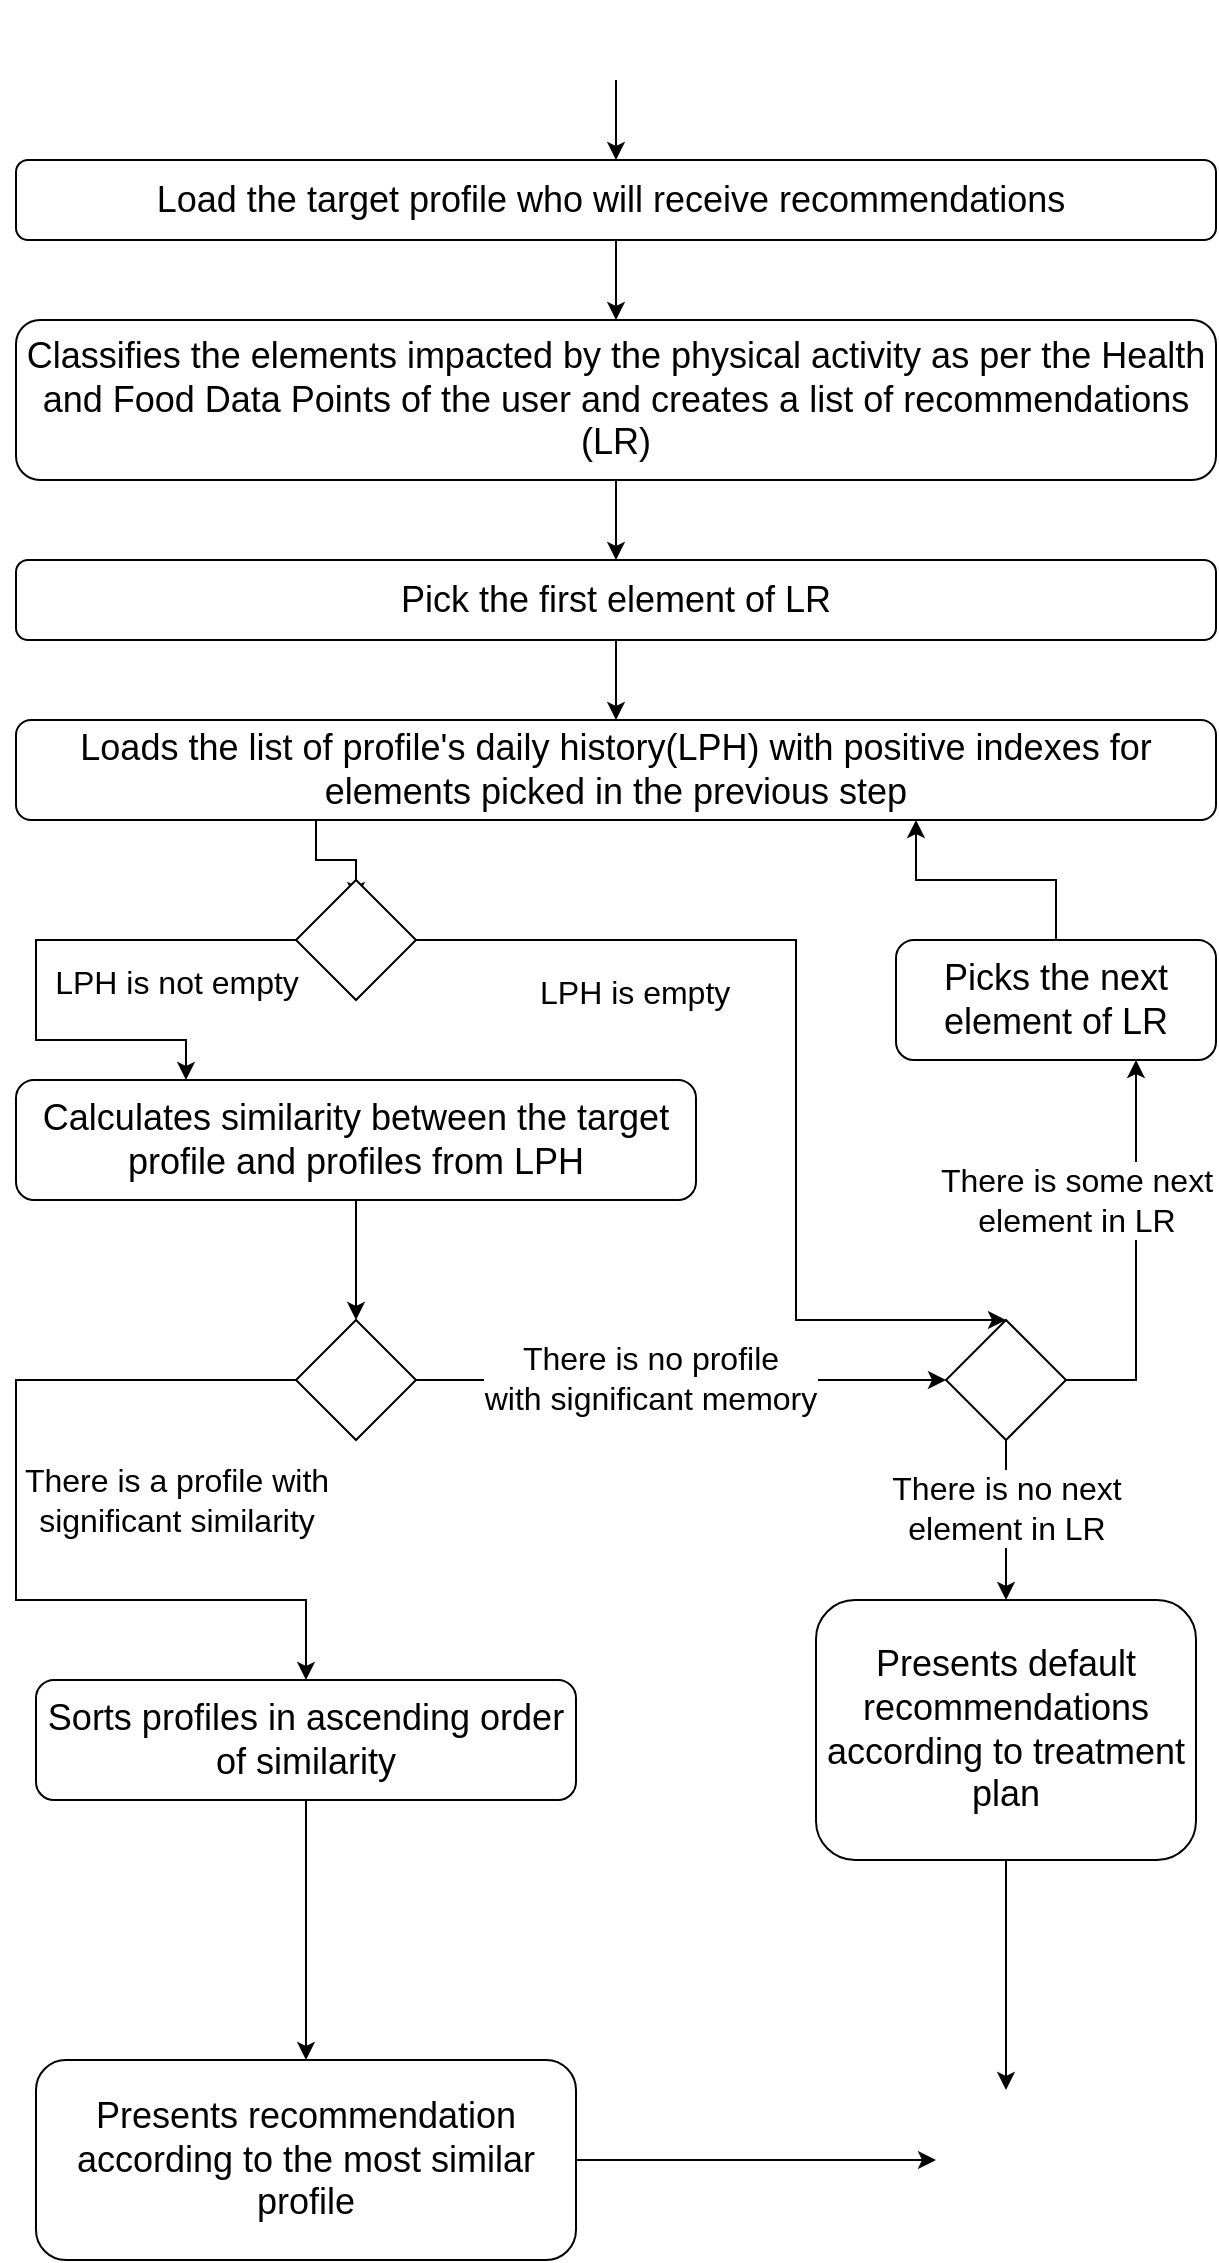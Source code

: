 <mxfile version="14.9.3" type="github">
  <diagram id="LFTMH-GmXq4NFLhhHVCg" name="Page-1">
    <mxGraphModel dx="1351" dy="2092" grid="1" gridSize="10" guides="1" tooltips="1" connect="1" arrows="1" fold="1" page="1" pageScale="1" pageWidth="827" pageHeight="1169" math="0" shadow="0">
      <root>
        <mxCell id="0" />
        <mxCell id="1" parent="0" />
        <mxCell id="pXC8YRk_RRQe1RSf-naC-39" style="edgeStyle=orthogonalEdgeStyle;rounded=0;orthogonalLoop=1;jettySize=auto;html=1;exitX=0.5;exitY=1;exitDx=0;exitDy=0;" edge="1" parent="1" source="pXC8YRk_RRQe1RSf-naC-2" target="pXC8YRk_RRQe1RSf-naC-3">
          <mxGeometry relative="1" as="geometry" />
        </mxCell>
        <mxCell id="pXC8YRk_RRQe1RSf-naC-2" value="" style="shape=image;html=1;verticalAlign=top;verticalLabelPosition=bottom;labelBackgroundColor=#ffffff;imageAspect=0;aspect=fixed;image=https://cdn4.iconfinder.com/data/icons/essential-app-2/16/record-round-circle-dot-128.png" vertex="1" parent="1">
          <mxGeometry x="400" y="-1160" width="40" height="40" as="geometry" />
        </mxCell>
        <mxCell id="pXC8YRk_RRQe1RSf-naC-40" style="edgeStyle=orthogonalEdgeStyle;rounded=0;orthogonalLoop=1;jettySize=auto;html=1;exitX=0.5;exitY=1;exitDx=0;exitDy=0;" edge="1" parent="1" source="pXC8YRk_RRQe1RSf-naC-3" target="pXC8YRk_RRQe1RSf-naC-4">
          <mxGeometry relative="1" as="geometry" />
        </mxCell>
        <mxCell id="pXC8YRk_RRQe1RSf-naC-3" value="&lt;font style=&quot;font-size: 18px&quot;&gt;Load the target profile who will receive recommendations&amp;nbsp;&lt;/font&gt;" style="rounded=1;whiteSpace=wrap;html=1;" vertex="1" parent="1">
          <mxGeometry x="120" y="-1080" width="600" height="40" as="geometry" />
        </mxCell>
        <mxCell id="pXC8YRk_RRQe1RSf-naC-41" style="edgeStyle=orthogonalEdgeStyle;rounded=0;orthogonalLoop=1;jettySize=auto;html=1;exitX=0.5;exitY=1;exitDx=0;exitDy=0;entryX=0.5;entryY=0;entryDx=0;entryDy=0;" edge="1" parent="1" source="pXC8YRk_RRQe1RSf-naC-4" target="pXC8YRk_RRQe1RSf-naC-5">
          <mxGeometry relative="1" as="geometry" />
        </mxCell>
        <mxCell id="pXC8YRk_RRQe1RSf-naC-4" value="&lt;font&gt;&lt;font style=&quot;font-size: 18px&quot;&gt;Classifies the elements impacted by the physical activity as per the Health and Food Data Points of the user and creates a list of recommendations (LR)&lt;/font&gt;&lt;br&gt;&lt;/font&gt;" style="rounded=1;whiteSpace=wrap;html=1;" vertex="1" parent="1">
          <mxGeometry x="120" y="-1000" width="600" height="80" as="geometry" />
        </mxCell>
        <mxCell id="pXC8YRk_RRQe1RSf-naC-42" style="edgeStyle=orthogonalEdgeStyle;rounded=0;orthogonalLoop=1;jettySize=auto;html=1;exitX=0.5;exitY=1;exitDx=0;exitDy=0;entryX=0.5;entryY=0;entryDx=0;entryDy=0;" edge="1" parent="1" source="pXC8YRk_RRQe1RSf-naC-5" target="pXC8YRk_RRQe1RSf-naC-6">
          <mxGeometry relative="1" as="geometry" />
        </mxCell>
        <mxCell id="pXC8YRk_RRQe1RSf-naC-5" value="&lt;font style=&quot;font-size: 18px&quot;&gt;Pick the first element of LR&lt;/font&gt;" style="rounded=1;whiteSpace=wrap;html=1;" vertex="1" parent="1">
          <mxGeometry x="120" y="-880" width="600" height="40" as="geometry" />
        </mxCell>
        <mxCell id="pXC8YRk_RRQe1RSf-naC-32" style="edgeStyle=orthogonalEdgeStyle;rounded=0;orthogonalLoop=1;jettySize=auto;html=1;exitX=0.25;exitY=1;exitDx=0;exitDy=0;entryX=0.5;entryY=0.167;entryDx=0;entryDy=0;entryPerimeter=0;" edge="1" parent="1" source="pXC8YRk_RRQe1RSf-naC-6" target="pXC8YRk_RRQe1RSf-naC-7">
          <mxGeometry relative="1" as="geometry" />
        </mxCell>
        <mxCell id="pXC8YRk_RRQe1RSf-naC-6" value="&lt;font style=&quot;font-size: 18px&quot;&gt;Loads the list of profile&#39;s daily history(LPH) with positive indexes for elements picked in the previous step&lt;/font&gt;" style="rounded=1;whiteSpace=wrap;html=1;" vertex="1" parent="1">
          <mxGeometry x="120" y="-800" width="600" height="50" as="geometry" />
        </mxCell>
        <mxCell id="pXC8YRk_RRQe1RSf-naC-33" style="edgeStyle=orthogonalEdgeStyle;rounded=0;orthogonalLoop=1;jettySize=auto;html=1;exitX=0;exitY=0.5;exitDx=0;exitDy=0;entryX=0.25;entryY=0;entryDx=0;entryDy=0;" edge="1" parent="1" source="pXC8YRk_RRQe1RSf-naC-7" target="pXC8YRk_RRQe1RSf-naC-8">
          <mxGeometry relative="1" as="geometry">
            <Array as="points">
              <mxPoint x="130" y="-690" />
              <mxPoint x="130" y="-640" />
              <mxPoint x="205" y="-640" />
            </Array>
          </mxGeometry>
        </mxCell>
        <mxCell id="pXC8YRk_RRQe1RSf-naC-35" value="&lt;font style=&quot;font-size: 16px&quot;&gt;LPH is not empty&lt;/font&gt;" style="edgeLabel;html=1;align=center;verticalAlign=middle;resizable=0;points=[];" vertex="1" connectable="0" parent="pXC8YRk_RRQe1RSf-naC-33">
          <mxGeometry x="0.107" relative="1" as="geometry">
            <mxPoint x="70" y="-1" as="offset" />
          </mxGeometry>
        </mxCell>
        <mxCell id="pXC8YRk_RRQe1RSf-naC-34" style="edgeStyle=orthogonalEdgeStyle;rounded=0;orthogonalLoop=1;jettySize=auto;html=1;exitX=1;exitY=0.5;exitDx=0;exitDy=0;entryX=0.5;entryY=0;entryDx=0;entryDy=0;" edge="1" parent="1" source="pXC8YRk_RRQe1RSf-naC-7" target="pXC8YRk_RRQe1RSf-naC-12">
          <mxGeometry relative="1" as="geometry">
            <Array as="points">
              <mxPoint x="510" y="-690" />
              <mxPoint x="510" y="-500" />
            </Array>
          </mxGeometry>
        </mxCell>
        <mxCell id="pXC8YRk_RRQe1RSf-naC-36" value="&lt;span style=&quot;color: rgba(0 , 0 , 0 , 0) ; font-family: monospace ; font-size: 0px ; background-color: rgb(248 , 249 , 250)&quot;&gt;%3CmxGraphModel%3E%3Croot%3E%3CmxCell%20id%3D%220%22%2F%3E%3CmxCell%20id%3D%221%22%20parent%3D%220%22%2F%3E%3CmxCell%20id%3D%222%22%20value%3D%22%26lt%3Bfont%20style%3D%26quot%3Bfont-size%3A%2016px%26quot%3B%26gt%3BLPH%20is%20not%20empty%26lt%3B%2Ffont%26gt%3B%22%20style%3D%22edgeLabel%3Bhtml%3D1%3Balign%3Dcenter%3BverticalAlign%3Dmiddle%3Bresizable%3D0%3Bpoints%3D%5B%5D%3B%22%20vertex%3D%221%22%20connectable%3D%220%22%20parent%3D%221%22%3E%3CmxGeometry%20x%3D%22200.0%22%20y%3D%22-668.143%22%20as%3D%22geometry%22%2F%3E%3C%2FmxCell%3E%3C%2Froot%3E%3C%2FmxGraphModel%3&lt;/span&gt;" style="edgeLabel;html=1;align=center;verticalAlign=middle;resizable=0;points=[];" vertex="1" connectable="0" parent="pXC8YRk_RRQe1RSf-naC-34">
          <mxGeometry x="-0.604" y="1" relative="1" as="geometry">
            <mxPoint as="offset" />
          </mxGeometry>
        </mxCell>
        <mxCell id="pXC8YRk_RRQe1RSf-naC-7" value="" style="rhombus;whiteSpace=wrap;html=1;" vertex="1" parent="1">
          <mxGeometry x="260" y="-720" width="60" height="60" as="geometry" />
        </mxCell>
        <mxCell id="pXC8YRk_RRQe1RSf-naC-23" style="edgeStyle=orthogonalEdgeStyle;rounded=0;orthogonalLoop=1;jettySize=auto;html=1;exitX=0.5;exitY=1;exitDx=0;exitDy=0;entryX=0.5;entryY=0;entryDx=0;entryDy=0;" edge="1" parent="1" source="pXC8YRk_RRQe1RSf-naC-8" target="pXC8YRk_RRQe1RSf-naC-11">
          <mxGeometry relative="1" as="geometry" />
        </mxCell>
        <mxCell id="pXC8YRk_RRQe1RSf-naC-8" value="&lt;font style=&quot;font-size: 18px&quot;&gt;Calculates similarity between the target profile and profiles from LPH&lt;/font&gt;" style="rounded=1;whiteSpace=wrap;html=1;" vertex="1" parent="1">
          <mxGeometry x="120" y="-620" width="340" height="60" as="geometry" />
        </mxCell>
        <mxCell id="pXC8YRk_RRQe1RSf-naC-31" style="edgeStyle=orthogonalEdgeStyle;rounded=0;orthogonalLoop=1;jettySize=auto;html=1;exitX=0.5;exitY=0;exitDx=0;exitDy=0;entryX=0.75;entryY=1;entryDx=0;entryDy=0;" edge="1" parent="1" source="pXC8YRk_RRQe1RSf-naC-9" target="pXC8YRk_RRQe1RSf-naC-6">
          <mxGeometry relative="1" as="geometry" />
        </mxCell>
        <mxCell id="pXC8YRk_RRQe1RSf-naC-9" value="&lt;font style=&quot;font-size: 18px&quot;&gt;Picks the next element of LR&lt;/font&gt;" style="rounded=1;whiteSpace=wrap;html=1;" vertex="1" parent="1">
          <mxGeometry x="560" y="-690" width="160" height="60" as="geometry" />
        </mxCell>
        <mxCell id="pXC8YRk_RRQe1RSf-naC-24" style="edgeStyle=orthogonalEdgeStyle;rounded=0;orthogonalLoop=1;jettySize=auto;html=1;exitX=0;exitY=0.5;exitDx=0;exitDy=0;" edge="1" parent="1" source="pXC8YRk_RRQe1RSf-naC-11" target="pXC8YRk_RRQe1RSf-naC-13">
          <mxGeometry relative="1" as="geometry">
            <Array as="points">
              <mxPoint x="120" y="-470" />
              <mxPoint x="120" y="-360" />
              <mxPoint x="265" y="-360" />
            </Array>
          </mxGeometry>
        </mxCell>
        <mxCell id="pXC8YRk_RRQe1RSf-naC-26" value="&lt;font&gt;&lt;font style=&quot;font-size: 16px&quot;&gt;There is a profile with &lt;br&gt;significant similarity&lt;/font&gt;&lt;br&gt;&lt;/font&gt;" style="edgeLabel;html=1;align=center;verticalAlign=middle;resizable=0;points=[];fontSize=16;" vertex="1" connectable="0" parent="pXC8YRk_RRQe1RSf-naC-24">
          <mxGeometry x="-0.43" y="2" relative="1" as="geometry">
            <mxPoint x="64" y="58" as="offset" />
          </mxGeometry>
        </mxCell>
        <mxCell id="pXC8YRk_RRQe1RSf-naC-25" style="edgeStyle=orthogonalEdgeStyle;rounded=0;orthogonalLoop=1;jettySize=auto;html=1;exitX=1;exitY=0.5;exitDx=0;exitDy=0;entryX=0;entryY=0.5;entryDx=0;entryDy=0;" edge="1" parent="1" source="pXC8YRk_RRQe1RSf-naC-11" target="pXC8YRk_RRQe1RSf-naC-12">
          <mxGeometry relative="1" as="geometry" />
        </mxCell>
        <mxCell id="pXC8YRk_RRQe1RSf-naC-27" value="&lt;font style=&quot;font-size: 16px&quot;&gt;There is no profile &lt;br&gt;with significant memory&lt;/font&gt;" style="edgeLabel;html=1;align=center;verticalAlign=middle;resizable=0;points=[];" vertex="1" connectable="0" parent="pXC8YRk_RRQe1RSf-naC-25">
          <mxGeometry x="-0.121" y="1" relative="1" as="geometry">
            <mxPoint as="offset" />
          </mxGeometry>
        </mxCell>
        <mxCell id="pXC8YRk_RRQe1RSf-naC-11" value="" style="rhombus;whiteSpace=wrap;html=1;" vertex="1" parent="1">
          <mxGeometry x="260" y="-500" width="60" height="60" as="geometry" />
        </mxCell>
        <mxCell id="pXC8YRk_RRQe1RSf-naC-22" style="edgeStyle=orthogonalEdgeStyle;rounded=0;orthogonalLoop=1;jettySize=auto;html=1;exitX=0.5;exitY=1;exitDx=0;exitDy=0;entryX=0.5;entryY=0;entryDx=0;entryDy=0;" edge="1" parent="1" source="pXC8YRk_RRQe1RSf-naC-12" target="pXC8YRk_RRQe1RSf-naC-14">
          <mxGeometry relative="1" as="geometry" />
        </mxCell>
        <mxCell id="pXC8YRk_RRQe1RSf-naC-30" value="&lt;font style=&quot;font-size: 16px&quot;&gt;There is no next&lt;br&gt;element in LR&lt;/font&gt;" style="edgeLabel;html=1;align=center;verticalAlign=middle;resizable=0;points=[];" vertex="1" connectable="0" parent="pXC8YRk_RRQe1RSf-naC-22">
          <mxGeometry x="-0.121" relative="1" as="geometry">
            <mxPoint y="-1" as="offset" />
          </mxGeometry>
        </mxCell>
        <mxCell id="pXC8YRk_RRQe1RSf-naC-28" style="edgeStyle=orthogonalEdgeStyle;rounded=0;orthogonalLoop=1;jettySize=auto;html=1;exitX=1;exitY=0.5;exitDx=0;exitDy=0;entryX=0.75;entryY=1;entryDx=0;entryDy=0;" edge="1" parent="1" source="pXC8YRk_RRQe1RSf-naC-12" target="pXC8YRk_RRQe1RSf-naC-9">
          <mxGeometry relative="1" as="geometry" />
        </mxCell>
        <mxCell id="pXC8YRk_RRQe1RSf-naC-29" value="&lt;font style=&quot;font-size: 16px&quot;&gt;There is some next &lt;br&gt;element in LR&lt;/font&gt;" style="edgeLabel;html=1;align=center;verticalAlign=middle;resizable=0;points=[];" vertex="1" connectable="0" parent="pXC8YRk_RRQe1RSf-naC-28">
          <mxGeometry x="0.127" relative="1" as="geometry">
            <mxPoint x="-30" y="-15" as="offset" />
          </mxGeometry>
        </mxCell>
        <mxCell id="pXC8YRk_RRQe1RSf-naC-12" value="" style="rhombus;whiteSpace=wrap;html=1;" vertex="1" parent="1">
          <mxGeometry x="585" y="-500" width="60" height="60" as="geometry" />
        </mxCell>
        <mxCell id="pXC8YRk_RRQe1RSf-naC-21" style="edgeStyle=orthogonalEdgeStyle;rounded=0;orthogonalLoop=1;jettySize=auto;html=1;exitX=0.5;exitY=1;exitDx=0;exitDy=0;entryX=0.5;entryY=0;entryDx=0;entryDy=0;" edge="1" parent="1" source="pXC8YRk_RRQe1RSf-naC-13" target="pXC8YRk_RRQe1RSf-naC-15">
          <mxGeometry relative="1" as="geometry" />
        </mxCell>
        <mxCell id="pXC8YRk_RRQe1RSf-naC-13" value="&lt;font style=&quot;font-size: 18px&quot;&gt;Sorts profiles in ascending order of similarity&lt;/font&gt;" style="rounded=1;whiteSpace=wrap;html=1;" vertex="1" parent="1">
          <mxGeometry x="130" y="-320" width="270" height="60" as="geometry" />
        </mxCell>
        <mxCell id="pXC8YRk_RRQe1RSf-naC-20" style="edgeStyle=orthogonalEdgeStyle;rounded=0;orthogonalLoop=1;jettySize=auto;html=1;exitX=0.5;exitY=1;exitDx=0;exitDy=0;entryX=0.5;entryY=0;entryDx=0;entryDy=0;" edge="1" parent="1" source="pXC8YRk_RRQe1RSf-naC-14" target="pXC8YRk_RRQe1RSf-naC-16">
          <mxGeometry relative="1" as="geometry" />
        </mxCell>
        <mxCell id="pXC8YRk_RRQe1RSf-naC-14" value="&lt;font style=&quot;font-size: 18px&quot;&gt;Presents default recommendations according to treatment plan&lt;/font&gt;" style="rounded=1;whiteSpace=wrap;html=1;" vertex="1" parent="1">
          <mxGeometry x="520" y="-360" width="190" height="130" as="geometry" />
        </mxCell>
        <mxCell id="pXC8YRk_RRQe1RSf-naC-19" style="edgeStyle=orthogonalEdgeStyle;rounded=0;orthogonalLoop=1;jettySize=auto;html=1;exitX=1;exitY=0.5;exitDx=0;exitDy=0;entryX=0;entryY=0.5;entryDx=0;entryDy=0;" edge="1" parent="1" source="pXC8YRk_RRQe1RSf-naC-15" target="pXC8YRk_RRQe1RSf-naC-16">
          <mxGeometry relative="1" as="geometry" />
        </mxCell>
        <mxCell id="pXC8YRk_RRQe1RSf-naC-15" value="&lt;font style=&quot;font-size: 18px&quot;&gt;Presents recommendation according to the most similar profile&lt;/font&gt;" style="rounded=1;whiteSpace=wrap;html=1;" vertex="1" parent="1">
          <mxGeometry x="130" y="-130" width="270" height="100" as="geometry" />
        </mxCell>
        <mxCell id="pXC8YRk_RRQe1RSf-naC-16" value="" style="shape=image;html=1;verticalAlign=top;verticalLabelPosition=bottom;labelBackgroundColor=#ffffff;imageAspect=0;aspect=fixed;image=https://cdn4.iconfinder.com/data/icons/ionicons/512/icon-ios7-circle-filled-128.png" vertex="1" parent="1">
          <mxGeometry x="580" y="-115" width="70" height="70" as="geometry" />
        </mxCell>
        <mxCell id="pXC8YRk_RRQe1RSf-naC-37" value="&lt;span style=&quot;color: rgb(0 , 0 , 0) ; font-family: &amp;#34;helvetica&amp;#34; ; font-size: 16px ; font-style: normal ; font-weight: 400 ; letter-spacing: normal ; text-align: center ; text-indent: 0px ; text-transform: none ; word-spacing: 0px ; background-color: rgb(255 , 255 , 255) ; display: inline ; float: none&quot;&gt;LPH is&amp;nbsp;empty&lt;/span&gt;" style="text;whiteSpace=wrap;html=1;" vertex="1" parent="1">
          <mxGeometry x="380" y="-680" width="100" height="30" as="geometry" />
        </mxCell>
      </root>
    </mxGraphModel>
  </diagram>
</mxfile>
